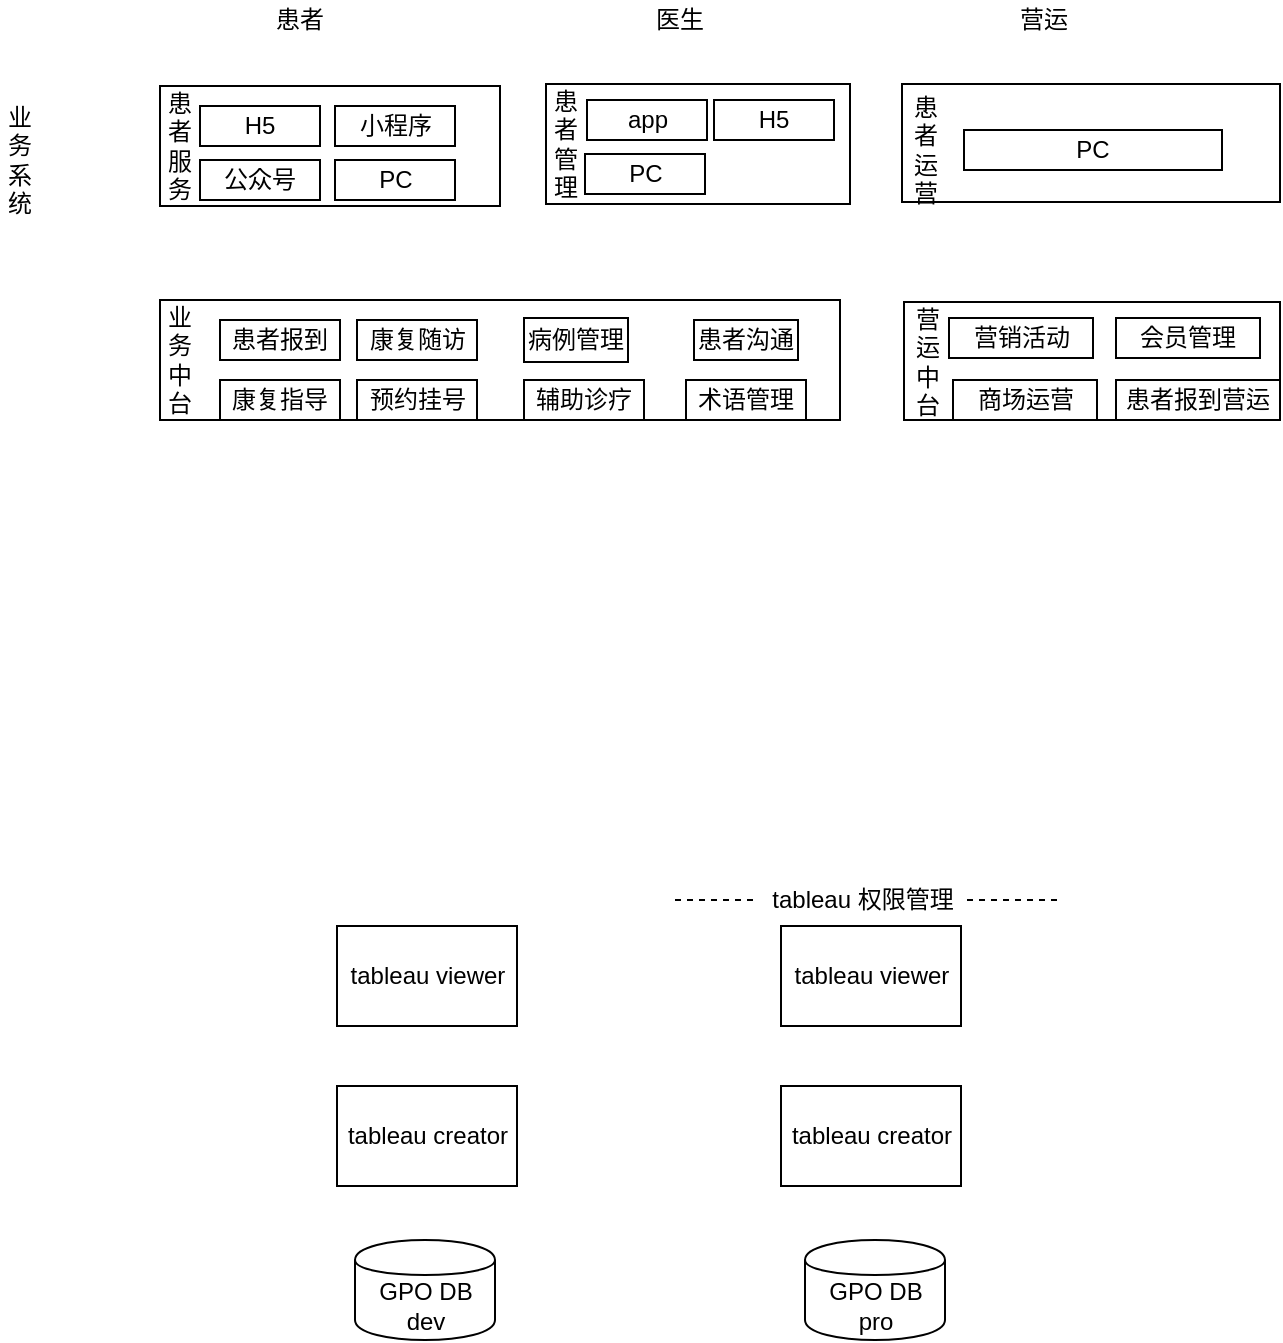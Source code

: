 <mxfile version="12.2.3" type="github" pages="1">
  <diagram id="mo2l67mq2gf-snKIyfyM" name="Page-1">
    <mxGraphModel dx="1026" dy="514" grid="1" gridSize="10" guides="1" tooltips="1" connect="1" arrows="1" fold="1" page="1" pageScale="1" pageWidth="827" pageHeight="1169" math="0" shadow="0">
      <root>
        <mxCell id="0"/>
        <mxCell id="1" parent="0"/>
        <mxCell id="0tHurYUijRGF0hzQCr-z-1" value="GPO DB&lt;br&gt;dev" style="shape=cylinder;whiteSpace=wrap;html=1;boundedLbl=1;backgroundOutline=1;" vertex="1" parent="1">
          <mxGeometry x="217.5" y="660" width="70" height="50" as="geometry"/>
        </mxCell>
        <mxCell id="LToKzMWMvAvoS6rcVrgp-2" value="" style="rounded=0;whiteSpace=wrap;html=1;" vertex="1" parent="1">
          <mxGeometry x="120" y="190" width="340" height="60" as="geometry"/>
        </mxCell>
        <mxCell id="LToKzMWMvAvoS6rcVrgp-3" value="业务系统" style="text;html=1;strokeColor=none;fillColor=none;align=center;verticalAlign=middle;whiteSpace=wrap;rounded=0;" vertex="1" parent="1">
          <mxGeometry x="40" y="85" width="20" height="70" as="geometry"/>
        </mxCell>
        <mxCell id="0tHurYUijRGF0hzQCr-z-5" value="tableau creator" style="rounded=0;whiteSpace=wrap;html=1;" vertex="1" parent="1">
          <mxGeometry x="208.5" y="583" width="90" height="50" as="geometry"/>
        </mxCell>
        <mxCell id="LToKzMWMvAvoS6rcVrgp-4" value="&lt;span style=&quot;white-space: normal&quot;&gt;患者报到&lt;/span&gt;" style="rounded=0;whiteSpace=wrap;html=1;" vertex="1" parent="1">
          <mxGeometry x="150" y="200" width="60" height="20" as="geometry"/>
        </mxCell>
        <mxCell id="0tHurYUijRGF0hzQCr-z-7" value="tableau viewer" style="rounded=0;whiteSpace=wrap;html=1;" vertex="1" parent="1">
          <mxGeometry x="208.5" y="503" width="90" height="50" as="geometry"/>
        </mxCell>
        <mxCell id="LToKzMWMvAvoS6rcVrgp-5" value="业务中台" style="text;html=1;strokeColor=none;fillColor=none;align=center;verticalAlign=middle;whiteSpace=wrap;rounded=0;" vertex="1" parent="1">
          <mxGeometry x="120" y="200" width="20" height="40" as="geometry"/>
        </mxCell>
        <mxCell id="0tHurYUijRGF0hzQCr-z-9" value="GPO DB&lt;br&gt;pro" style="shape=cylinder;whiteSpace=wrap;html=1;boundedLbl=1;backgroundOutline=1;" vertex="1" parent="1">
          <mxGeometry x="442.5" y="660" width="70" height="50" as="geometry"/>
        </mxCell>
        <mxCell id="LToKzMWMvAvoS6rcVrgp-6" value="" style="rounded=0;whiteSpace=wrap;html=1;" vertex="1" parent="1">
          <mxGeometry x="120" y="83" width="170" height="60" as="geometry"/>
        </mxCell>
        <mxCell id="0tHurYUijRGF0hzQCr-z-11" value="tableau creator" style="rounded=0;whiteSpace=wrap;html=1;" vertex="1" parent="1">
          <mxGeometry x="430.5" y="583" width="90" height="50" as="geometry"/>
        </mxCell>
        <mxCell id="LToKzMWMvAvoS6rcVrgp-7" value="患者服务" style="text;html=1;strokeColor=none;fillColor=none;align=center;verticalAlign=middle;whiteSpace=wrap;rounded=0;" vertex="1" parent="1">
          <mxGeometry x="120" y="93" width="20" height="40" as="geometry"/>
        </mxCell>
        <mxCell id="0tHurYUijRGF0hzQCr-z-12" value="tableau viewer" style="rounded=0;whiteSpace=wrap;html=1;" vertex="1" parent="1">
          <mxGeometry x="430.5" y="503" width="90" height="50" as="geometry"/>
        </mxCell>
        <mxCell id="LToKzMWMvAvoS6rcVrgp-8" value="H5" style="rounded=0;whiteSpace=wrap;html=1;" vertex="1" parent="1">
          <mxGeometry x="140" y="93" width="60" height="20" as="geometry"/>
        </mxCell>
        <mxCell id="0tHurYUijRGF0hzQCr-z-14" value="" style="endArrow=none;dashed=1;html=1;" edge="1" parent="1" source="0tHurYUijRGF0hzQCr-z-15">
          <mxGeometry width="50" height="50" relative="1" as="geometry">
            <mxPoint x="192.5" y="490" as="sourcePoint"/>
            <mxPoint x="570" y="490" as="targetPoint"/>
          </mxGeometry>
        </mxCell>
        <mxCell id="LToKzMWMvAvoS6rcVrgp-10" value="康复随访" style="rounded=0;whiteSpace=wrap;html=1;" vertex="1" parent="1">
          <mxGeometry x="218.5" y="200" width="60" height="20" as="geometry"/>
        </mxCell>
        <mxCell id="0tHurYUijRGF0hzQCr-z-15" value="tableau 权限管理" style="text;html=1;strokeColor=none;fillColor=none;align=center;verticalAlign=middle;whiteSpace=wrap;rounded=0;" vertex="1" parent="1">
          <mxGeometry x="418.5" y="480" width="105" height="20" as="geometry"/>
        </mxCell>
        <mxCell id="LToKzMWMvAvoS6rcVrgp-11" value="预约挂号" style="rounded=0;whiteSpace=wrap;html=1;" vertex="1" parent="1">
          <mxGeometry x="218.5" y="230" width="60" height="20" as="geometry"/>
        </mxCell>
        <mxCell id="0tHurYUijRGF0hzQCr-z-16" value="" style="endArrow=none;dashed=1;html=1;" edge="1" parent="1" target="0tHurYUijRGF0hzQCr-z-15">
          <mxGeometry width="50" height="50" relative="1" as="geometry">
            <mxPoint x="377.5" y="490" as="sourcePoint"/>
            <mxPoint x="557.5" y="490" as="targetPoint"/>
          </mxGeometry>
        </mxCell>
        <mxCell id="LToKzMWMvAvoS6rcVrgp-12" value="康复指导" style="rounded=0;whiteSpace=wrap;html=1;" vertex="1" parent="1">
          <mxGeometry x="150" y="230" width="60" height="20" as="geometry"/>
        </mxCell>
        <mxCell id="LToKzMWMvAvoS6rcVrgp-19" value="" style="rounded=0;whiteSpace=wrap;html=1;" vertex="1" parent="1">
          <mxGeometry x="313" y="82" width="152" height="60" as="geometry"/>
        </mxCell>
        <mxCell id="LToKzMWMvAvoS6rcVrgp-21" value="病例管理" style="rounded=0;whiteSpace=wrap;html=1;" vertex="1" parent="1">
          <mxGeometry x="302" y="199" width="52" height="22" as="geometry"/>
        </mxCell>
        <mxCell id="LToKzMWMvAvoS6rcVrgp-22" value="患者沟通" style="rounded=0;whiteSpace=wrap;html=1;" vertex="1" parent="1">
          <mxGeometry x="387" y="200" width="52" height="20" as="geometry"/>
        </mxCell>
        <mxCell id="LToKzMWMvAvoS6rcVrgp-23" value="术语管理" style="rounded=0;whiteSpace=wrap;html=1;" vertex="1" parent="1">
          <mxGeometry x="383" y="230" width="60" height="20" as="geometry"/>
        </mxCell>
        <mxCell id="LToKzMWMvAvoS6rcVrgp-24" value="辅助诊疗" style="rounded=0;whiteSpace=wrap;html=1;" vertex="1" parent="1">
          <mxGeometry x="302" y="230" width="60" height="20" as="geometry"/>
        </mxCell>
        <mxCell id="LToKzMWMvAvoS6rcVrgp-25" value="患者管理" style="text;html=1;strokeColor=none;fillColor=none;align=center;verticalAlign=middle;whiteSpace=wrap;rounded=0;" vertex="1" parent="1">
          <mxGeometry x="313" y="77" width="20" height="70" as="geometry"/>
        </mxCell>
        <mxCell id="LToKzMWMvAvoS6rcVrgp-26" value="&lt;span style=&quot;color: rgba(0 , 0 , 0 , 0) ; font-family: &amp;#34;helvetica&amp;#34; , &amp;#34;arial&amp;#34; , sans-serif ; font-size: 0px&quot;&gt;%3CmxGraphModel%3E%3Croot%3E%3CmxCell%20id%3D%220%22%2F%3E%3CmxCell%20id%3D%221%22%20parent%3D%220%22%2F%3E%3CmxCell%20id%3D%222%22%20value%3D%22%22%20style%3D%22rounded%3D0%3BwhiteSpace%3Dwrap%3Bhtml%3D1%3B%22%20vertex%3D%221%22%20parent%3D%221%22%3E%3CmxGeometry%20x%3D%22280%22%20y%3D%2218%22%20width%3D%22120%22%20height%3D%2260%22%20as%3D%22geometry%22%2F%3E%3C%2FmxCell%3E%3C%2Froot%3E%3C%2FmxGraphModel%3E&lt;/span&gt;" style="text;html=1;resizable=0;points=[];autosize=1;align=left;verticalAlign=top;spacingTop=-4;" vertex="1" parent="1">
          <mxGeometry x="540.5" y="125" width="20" height="20" as="geometry"/>
        </mxCell>
        <mxCell id="LToKzMWMvAvoS6rcVrgp-27" value="" style="rounded=0;whiteSpace=wrap;html=1;" vertex="1" parent="1">
          <mxGeometry x="491" y="82" width="189" height="59" as="geometry"/>
        </mxCell>
        <mxCell id="LToKzMWMvAvoS6rcVrgp-28" value="PC" style="rounded=0;whiteSpace=wrap;html=1;" vertex="1" parent="1">
          <mxGeometry x="522" y="105" width="129" height="20" as="geometry"/>
        </mxCell>
        <mxCell id="LToKzMWMvAvoS6rcVrgp-32" value="患者运营" style="text;html=1;strokeColor=none;fillColor=none;align=center;verticalAlign=middle;whiteSpace=wrap;rounded=0;" vertex="1" parent="1">
          <mxGeometry x="492.5" y="85" width="20" height="60" as="geometry"/>
        </mxCell>
        <mxCell id="LToKzMWMvAvoS6rcVrgp-66" value="患者" style="text;html=1;strokeColor=none;fillColor=none;align=center;verticalAlign=middle;whiteSpace=wrap;rounded=0;" vertex="1" parent="1">
          <mxGeometry x="170" y="40" width="40" height="20" as="geometry"/>
        </mxCell>
        <mxCell id="LToKzMWMvAvoS6rcVrgp-67" value="医生" style="text;html=1;strokeColor=none;fillColor=none;align=center;verticalAlign=middle;whiteSpace=wrap;rounded=0;" vertex="1" parent="1">
          <mxGeometry x="360" y="40" width="40" height="20" as="geometry"/>
        </mxCell>
        <mxCell id="LToKzMWMvAvoS6rcVrgp-68" value="营运" style="text;html=1;strokeColor=none;fillColor=none;align=center;verticalAlign=middle;whiteSpace=wrap;rounded=0;" vertex="1" parent="1">
          <mxGeometry x="542" y="40" width="40" height="20" as="geometry"/>
        </mxCell>
        <mxCell id="LToKzMWMvAvoS6rcVrgp-81" value="" style="rounded=0;whiteSpace=wrap;html=1;" vertex="1" parent="1">
          <mxGeometry x="492" y="191" width="188" height="59" as="geometry"/>
        </mxCell>
        <mxCell id="LToKzMWMvAvoS6rcVrgp-82" value="营运中台" style="text;html=1;strokeColor=none;fillColor=none;align=center;verticalAlign=middle;whiteSpace=wrap;rounded=0;" vertex="1" parent="1">
          <mxGeometry x="492" y="191" width="24" height="60" as="geometry"/>
        </mxCell>
        <mxCell id="LToKzMWMvAvoS6rcVrgp-83" value="营销活动" style="rounded=0;whiteSpace=wrap;html=1;" vertex="1" parent="1">
          <mxGeometry x="514.5" y="199" width="72" height="20" as="geometry"/>
        </mxCell>
        <mxCell id="LToKzMWMvAvoS6rcVrgp-85" value="商场运营" style="rounded=0;whiteSpace=wrap;html=1;" vertex="1" parent="1">
          <mxGeometry x="516.5" y="230" width="72" height="20" as="geometry"/>
        </mxCell>
        <mxCell id="LToKzMWMvAvoS6rcVrgp-86" value="会员管理" style="rounded=0;whiteSpace=wrap;html=1;" vertex="1" parent="1">
          <mxGeometry x="598" y="199" width="72" height="20" as="geometry"/>
        </mxCell>
        <mxCell id="LToKzMWMvAvoS6rcVrgp-87" value="患者报到营运" style="rounded=0;whiteSpace=wrap;html=1;" vertex="1" parent="1">
          <mxGeometry x="598" y="230" width="82" height="20" as="geometry"/>
        </mxCell>
        <mxCell id="LToKzMWMvAvoS6rcVrgp-88" value="小程序" style="rounded=0;whiteSpace=wrap;html=1;" vertex="1" parent="1">
          <mxGeometry x="207.5" y="93" width="60" height="20" as="geometry"/>
        </mxCell>
        <mxCell id="LToKzMWMvAvoS6rcVrgp-89" value="公众号" style="rounded=0;whiteSpace=wrap;html=1;" vertex="1" parent="1">
          <mxGeometry x="140" y="120" width="60" height="20" as="geometry"/>
        </mxCell>
        <mxCell id="LToKzMWMvAvoS6rcVrgp-90" value="PC" style="rounded=0;whiteSpace=wrap;html=1;" vertex="1" parent="1">
          <mxGeometry x="207.5" y="120" width="60" height="20" as="geometry"/>
        </mxCell>
        <mxCell id="LToKzMWMvAvoS6rcVrgp-91" value="app" style="rounded=0;whiteSpace=wrap;html=1;" vertex="1" parent="1">
          <mxGeometry x="333.5" y="90" width="60" height="20" as="geometry"/>
        </mxCell>
        <mxCell id="LToKzMWMvAvoS6rcVrgp-92" value="H5" style="rounded=0;whiteSpace=wrap;html=1;" vertex="1" parent="1">
          <mxGeometry x="397" y="90" width="60" height="20" as="geometry"/>
        </mxCell>
        <mxCell id="LToKzMWMvAvoS6rcVrgp-93" value="PC" style="rounded=0;whiteSpace=wrap;html=1;" vertex="1" parent="1">
          <mxGeometry x="332.5" y="117" width="60" height="20" as="geometry"/>
        </mxCell>
      </root>
    </mxGraphModel>
  </diagram>
</mxfile>
